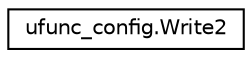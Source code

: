 digraph "Graphical Class Hierarchy"
{
 // LATEX_PDF_SIZE
  edge [fontname="Helvetica",fontsize="10",labelfontname="Helvetica",labelfontsize="10"];
  node [fontname="Helvetica",fontsize="10",shape=record];
  rankdir="LR";
  Node0 [label="ufunc_config.Write2",height=0.2,width=0.4,color="black", fillcolor="white", style="filled",URL="$classufunc__config_1_1Write2.html",tooltip=" "];
}

